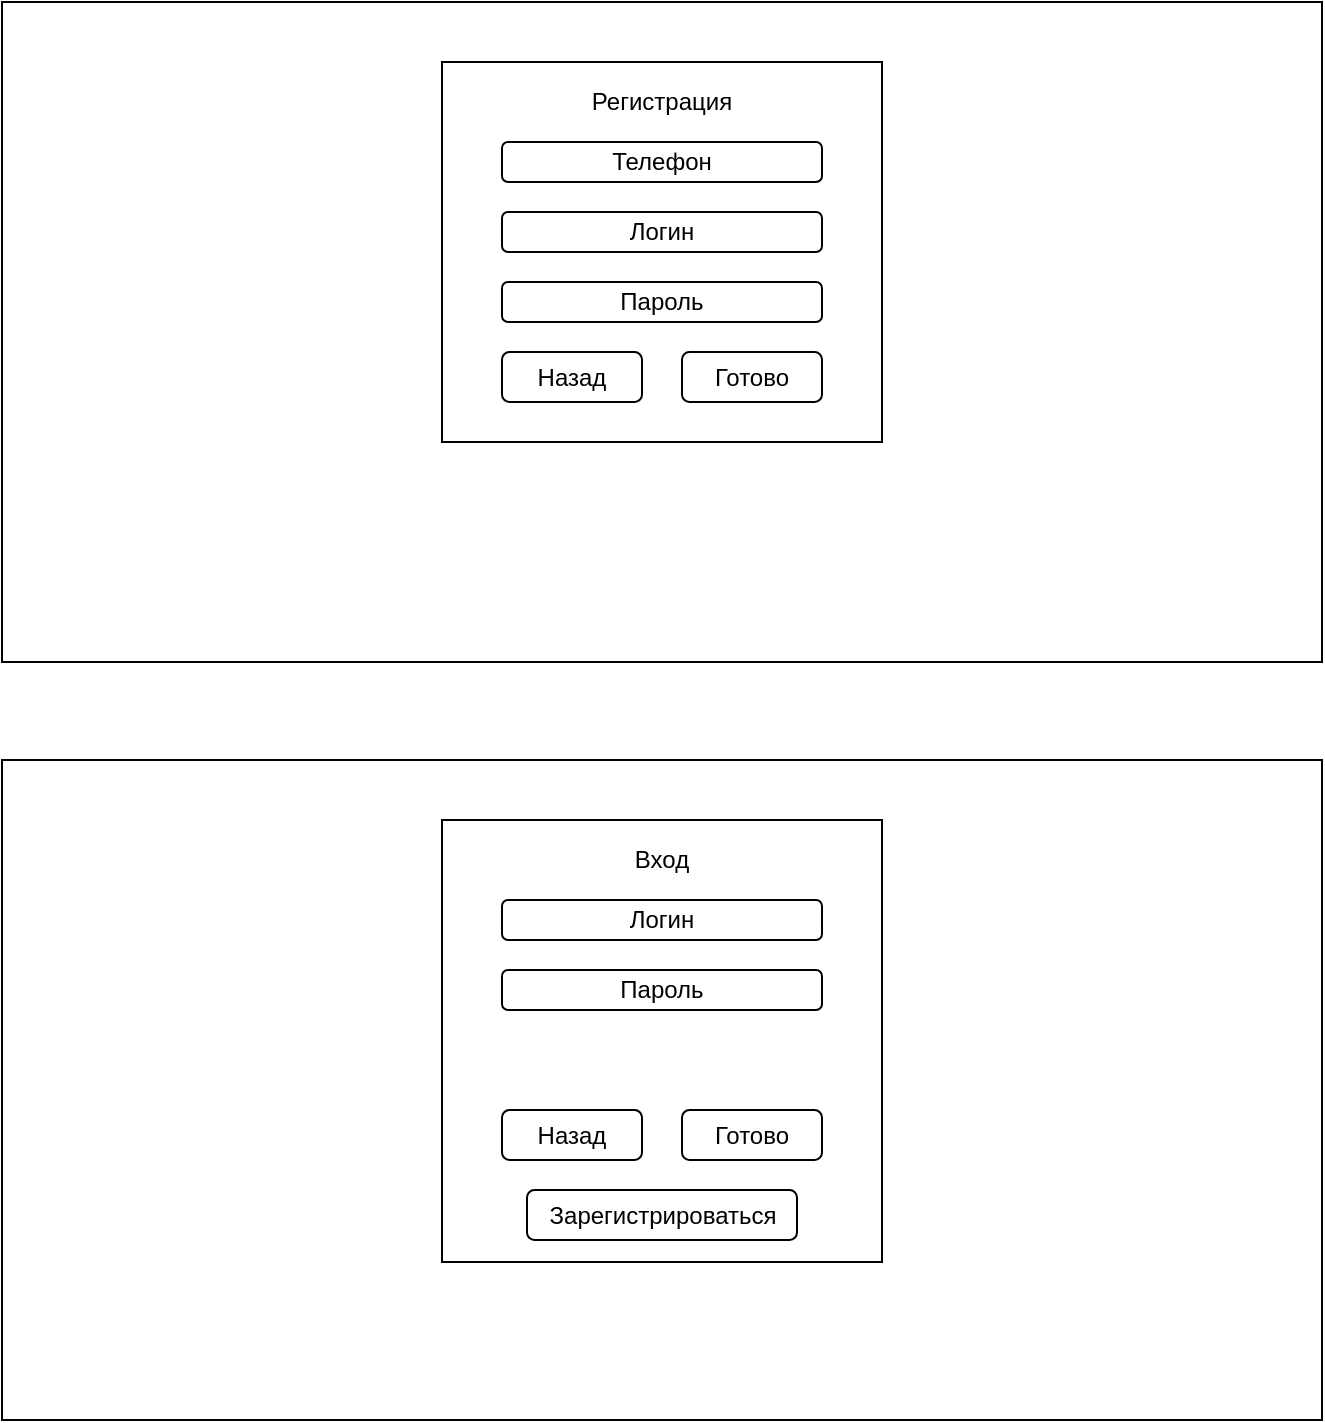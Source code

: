 <mxfile version="11.3.1" type="device" pages="1"><diagram id="LD_5bNI8xIh2QdAa0Zbx" name="Page-1"><mxGraphModel dx="1024" dy="485" grid="1" gridSize="10" guides="1" tooltips="1" connect="1" arrows="1" fold="1" page="1" pageScale="1" pageWidth="827" pageHeight="1169" math="0" shadow="0"><root><mxCell id="0"/><mxCell id="1" parent="0"/><mxCell id="JaBOT4nx6-FixZISiGcI-1" value="" style="rounded=0;whiteSpace=wrap;html=1;" vertex="1" parent="1"><mxGeometry x="100" y="40" width="660" height="330" as="geometry"/></mxCell><mxCell id="JaBOT4nx6-FixZISiGcI-2" value="" style="rounded=0;whiteSpace=wrap;html=1;" vertex="1" parent="1"><mxGeometry x="320" y="70" width="220" height="190" as="geometry"/></mxCell><mxCell id="JaBOT4nx6-FixZISiGcI-3" value="Регистрация" style="text;html=1;strokeColor=none;fillColor=none;align=center;verticalAlign=middle;whiteSpace=wrap;rounded=0;" vertex="1" parent="1"><mxGeometry x="390" y="80" width="80" height="20" as="geometry"/></mxCell><mxCell id="JaBOT4nx6-FixZISiGcI-6" value="Телефон" style="rounded=1;whiteSpace=wrap;html=1;" vertex="1" parent="1"><mxGeometry x="350" y="110" width="160" height="20" as="geometry"/></mxCell><mxCell id="JaBOT4nx6-FixZISiGcI-7" value="Логин" style="rounded=1;whiteSpace=wrap;html=1;" vertex="1" parent="1"><mxGeometry x="350" y="145" width="160" height="20" as="geometry"/></mxCell><mxCell id="JaBOT4nx6-FixZISiGcI-8" value="Пароль" style="rounded=1;whiteSpace=wrap;html=1;" vertex="1" parent="1"><mxGeometry x="350" y="180" width="160" height="20" as="geometry"/></mxCell><mxCell id="JaBOT4nx6-FixZISiGcI-9" value="Готово" style="rounded=1;whiteSpace=wrap;html=1;" vertex="1" parent="1"><mxGeometry x="440" y="215" width="70" height="25" as="geometry"/></mxCell><mxCell id="JaBOT4nx6-FixZISiGcI-10" value="Назад" style="rounded=1;whiteSpace=wrap;html=1;" vertex="1" parent="1"><mxGeometry x="350" y="215" width="70" height="25" as="geometry"/></mxCell><mxCell id="JaBOT4nx6-FixZISiGcI-11" value="" style="rounded=0;whiteSpace=wrap;html=1;" vertex="1" parent="1"><mxGeometry x="100" y="419" width="660" height="330" as="geometry"/></mxCell><mxCell id="JaBOT4nx6-FixZISiGcI-12" value="" style="rounded=0;whiteSpace=wrap;html=1;" vertex="1" parent="1"><mxGeometry x="320" y="449" width="220" height="221" as="geometry"/></mxCell><mxCell id="JaBOT4nx6-FixZISiGcI-13" value="Вход" style="text;html=1;strokeColor=none;fillColor=none;align=center;verticalAlign=middle;whiteSpace=wrap;rounded=0;" vertex="1" parent="1"><mxGeometry x="390" y="459" width="80" height="20" as="geometry"/></mxCell><mxCell id="JaBOT4nx6-FixZISiGcI-14" value="Логин" style="rounded=1;whiteSpace=wrap;html=1;" vertex="1" parent="1"><mxGeometry x="350" y="489" width="160" height="20" as="geometry"/></mxCell><mxCell id="JaBOT4nx6-FixZISiGcI-15" value="Пароль" style="rounded=1;whiteSpace=wrap;html=1;" vertex="1" parent="1"><mxGeometry x="350" y="524" width="160" height="20" as="geometry"/></mxCell><mxCell id="JaBOT4nx6-FixZISiGcI-17" value="Готово" style="rounded=1;whiteSpace=wrap;html=1;" vertex="1" parent="1"><mxGeometry x="440" y="594" width="70" height="25" as="geometry"/></mxCell><mxCell id="JaBOT4nx6-FixZISiGcI-18" value="Назад" style="rounded=1;whiteSpace=wrap;html=1;" vertex="1" parent="1"><mxGeometry x="350" y="594" width="70" height="25" as="geometry"/></mxCell><mxCell id="JaBOT4nx6-FixZISiGcI-20" value="Зарегистрироваться" style="rounded=1;whiteSpace=wrap;html=1;" vertex="1" parent="1"><mxGeometry x="362.5" y="634" width="135" height="25" as="geometry"/></mxCell></root></mxGraphModel></diagram></mxfile>